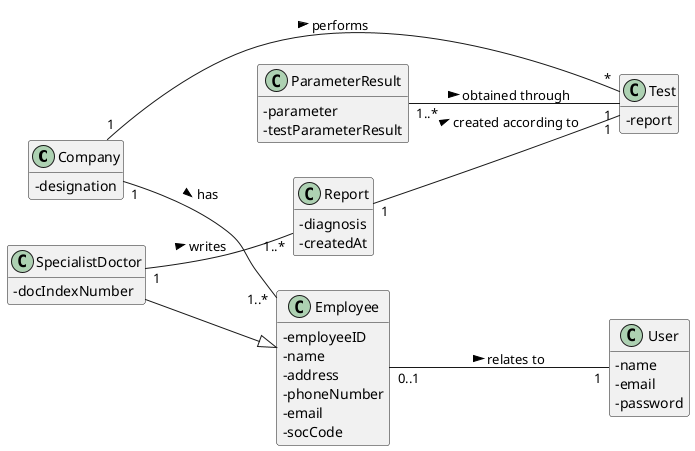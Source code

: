 @startuml
hide methods
left to right direction
skinparam classAttributeIconSize 0


class Company {
  -designation
}

class Test {
  -report
}

class ParameterResult {
  -parameter
  -testParameterResult
}

class Report {
  -diagnosis
  -createdAt
}

class SpecialistDoctor {
  -docIndexNumber
}

class Employee {
  -employeeID
  -name
  -address
  -phoneNumber
  -email
  -socCode
}

class User{
  -name
  -email
  -password
}

Company "1" -- "*" Test : performs  >
Report "1" -- "1" Test : created according to >
ParameterResult "1..*" -- "1" Test : obtained through >
SpecialistDoctor --|> Employee
Company "1" -- "1..*" Employee : has >
SpecialistDoctor "1" -- "1..*" Report : writes >
Employee "0..1" -- "1" User: relates to >

@enduml